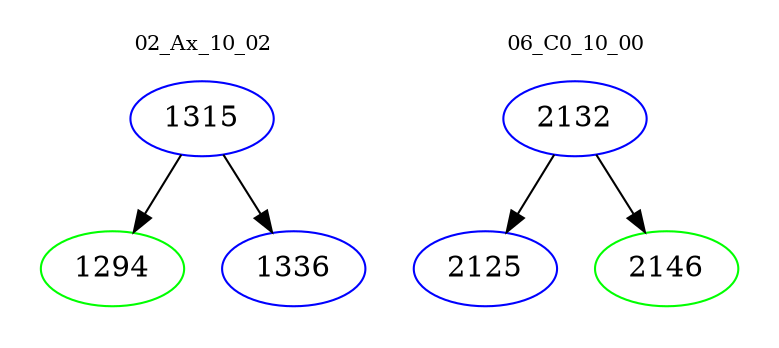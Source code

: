 digraph{
subgraph cluster_0 {
color = white
label = "02_Ax_10_02";
fontsize=10;
T0_1315 [label="1315", color="blue"]
T0_1315 -> T0_1294 [color="black"]
T0_1294 [label="1294", color="green"]
T0_1315 -> T0_1336 [color="black"]
T0_1336 [label="1336", color="blue"]
}
subgraph cluster_1 {
color = white
label = "06_C0_10_00";
fontsize=10;
T1_2132 [label="2132", color="blue"]
T1_2132 -> T1_2125 [color="black"]
T1_2125 [label="2125", color="blue"]
T1_2132 -> T1_2146 [color="black"]
T1_2146 [label="2146", color="green"]
}
}
